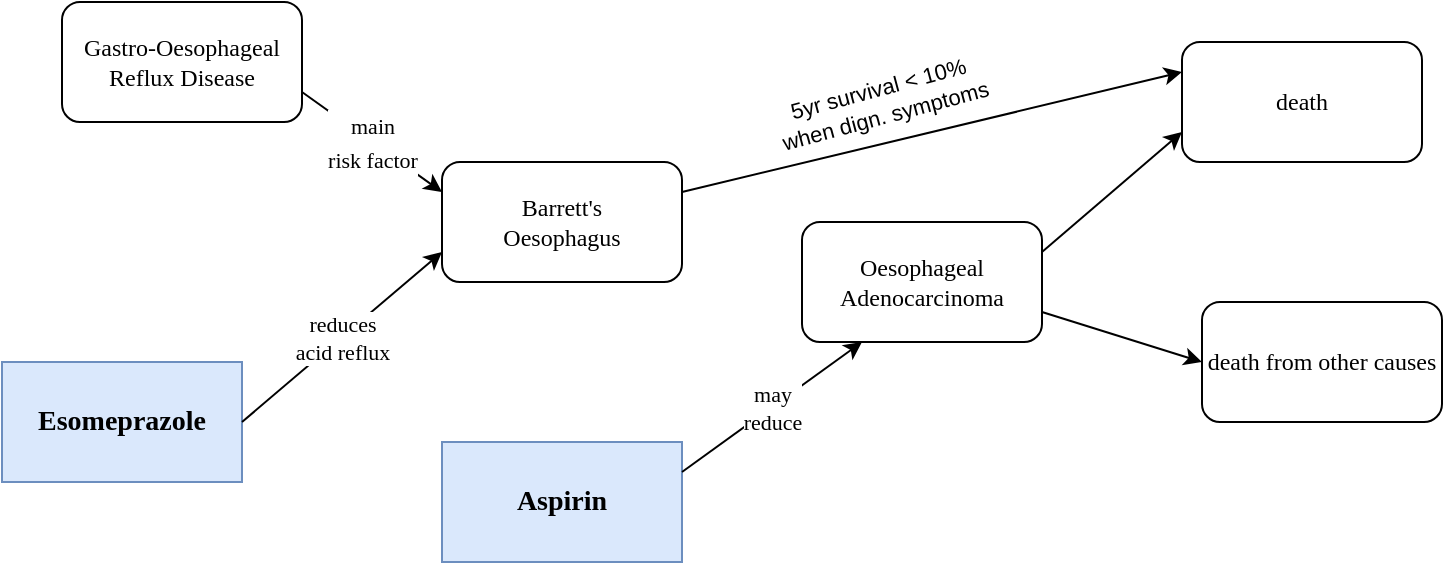 <mxfile version="20.8.20" type="github">
  <diagram name="Page-1" id="V2jNtkLzpU0wWYY4yvSr">
    <mxGraphModel dx="765" dy="542" grid="0" gridSize="10" guides="1" tooltips="1" connect="1" arrows="1" fold="1" page="0" pageScale="1" pageWidth="750" pageHeight="280" background="none" math="0" shadow="0">
      <root>
        <mxCell id="0" />
        <mxCell id="1" parent="0" />
        <mxCell id="-57a6qlOdvjmpBCnQsLR-2" value="death" style="rounded=1;whiteSpace=wrap;html=1;fontFamily=Montserrat;fontSource=https%3A%2F%2Ffonts.googleapis.com%2Fcss%3Ffamily%3DMontserrat;" vertex="1" parent="1">
          <mxGeometry x="590" y="20" width="120" height="60" as="geometry" />
        </mxCell>
        <mxCell id="-57a6qlOdvjmpBCnQsLR-3" value="death from other causes" style="rounded=1;whiteSpace=wrap;html=1;fontFamily=Montserrat;fontSource=https%3A%2F%2Ffonts.googleapis.com%2Fcss%3Ffamily%3DMontserrat;" vertex="1" parent="1">
          <mxGeometry x="600" y="150" width="120" height="60" as="geometry" />
        </mxCell>
        <mxCell id="-57a6qlOdvjmpBCnQsLR-20" style="edgeStyle=none;rounded=0;orthogonalLoop=1;jettySize=auto;html=1;exitX=1;exitY=0.25;exitDx=0;exitDy=0;entryX=0;entryY=0.25;entryDx=0;entryDy=0;fontSize=11;" edge="1" parent="1" source="-57a6qlOdvjmpBCnQsLR-4" target="-57a6qlOdvjmpBCnQsLR-2">
          <mxGeometry relative="1" as="geometry" />
        </mxCell>
        <mxCell id="-57a6qlOdvjmpBCnQsLR-4" value="Barrett&#39;s&lt;br&gt;Oesophagus" style="rounded=1;whiteSpace=wrap;html=1;fontFamily=Montserrat;fontSource=https%3A%2F%2Ffonts.googleapis.com%2Fcss%3Ffamily%3DMontserrat;" vertex="1" parent="1">
          <mxGeometry x="220" y="80" width="120" height="60" as="geometry" />
        </mxCell>
        <mxCell id="-57a6qlOdvjmpBCnQsLR-5" value="Oesophageal Adenocarcinoma" style="rounded=1;whiteSpace=wrap;html=1;fontFamily=Montserrat;fontSource=https%3A%2F%2Ffonts.googleapis.com%2Fcss%3Ffamily%3DMontserrat;" vertex="1" parent="1">
          <mxGeometry x="400" y="110" width="120" height="60" as="geometry" />
        </mxCell>
        <mxCell id="-57a6qlOdvjmpBCnQsLR-6" value="Gastro-Oesophageal&lt;br&gt;Reflux Disease" style="rounded=1;whiteSpace=wrap;html=1;fontFamily=Montserrat;fontSource=https%3A%2F%2Ffonts.googleapis.com%2Fcss%3Ffamily%3DMontserrat;" vertex="1" parent="1">
          <mxGeometry x="30" width="120" height="60" as="geometry" />
        </mxCell>
        <mxCell id="-57a6qlOdvjmpBCnQsLR-7" value="&lt;b&gt;&lt;font style=&quot;font-size: 14px;&quot;&gt;Esomeprazole&lt;/font&gt;&lt;/b&gt;" style="rounded=0;whiteSpace=wrap;html=1;fillColor=#dae8fc;strokeColor=#6c8ebf;fontFamily=Montserrat;fontSource=https%3A%2F%2Ffonts.googleapis.com%2Fcss%3Ffamily%3DMontserrat;" vertex="1" parent="1">
          <mxGeometry y="180" width="120" height="60" as="geometry" />
        </mxCell>
        <mxCell id="-57a6qlOdvjmpBCnQsLR-8" value="Aspirin" style="rounded=0;whiteSpace=wrap;html=1;fillColor=#dae8fc;strokeColor=#6c8ebf;fontSize=14;fontStyle=1;fontFamily=Montserrat;fontSource=https%3A%2F%2Ffonts.googleapis.com%2Fcss%3Ffamily%3DMontserrat;" vertex="1" parent="1">
          <mxGeometry x="220" y="220" width="120" height="60" as="geometry" />
        </mxCell>
        <mxCell id="-57a6qlOdvjmpBCnQsLR-11" value="" style="endArrow=classic;html=1;rounded=0;exitX=1;exitY=0.5;exitDx=0;exitDy=0;entryX=0;entryY=0.75;entryDx=0;entryDy=0;fontFamily=Montserrat;fontSource=https%3A%2F%2Ffonts.googleapis.com%2Fcss%3Ffamily%3DMontserrat;" edge="1" parent="1" source="-57a6qlOdvjmpBCnQsLR-7" target="-57a6qlOdvjmpBCnQsLR-4">
          <mxGeometry relative="1" as="geometry">
            <mxPoint x="610" y="190" as="sourcePoint" />
            <mxPoint x="710" y="190" as="targetPoint" />
          </mxGeometry>
        </mxCell>
        <mxCell id="-57a6qlOdvjmpBCnQsLR-12" value="reduces&lt;br&gt;acid reflux" style="edgeLabel;resizable=0;html=1;align=center;verticalAlign=middle;rounded=0;fontFamily=Montserrat;fontSource=https%3A%2F%2Ffonts.googleapis.com%2Fcss%3Ffamily%3DMontserrat;" connectable="0" vertex="1" parent="-57a6qlOdvjmpBCnQsLR-11">
          <mxGeometry relative="1" as="geometry" />
        </mxCell>
        <mxCell id="-57a6qlOdvjmpBCnQsLR-13" value="" style="endArrow=classic;html=1;rounded=0;fontSize=14;exitX=1;exitY=0.75;exitDx=0;exitDy=0;entryX=0;entryY=0.25;entryDx=0;entryDy=0;fontFamily=Montserrat;fontSource=https%3A%2F%2Ffonts.googleapis.com%2Fcss%3Ffamily%3DMontserrat;" edge="1" parent="1" source="-57a6qlOdvjmpBCnQsLR-6" target="-57a6qlOdvjmpBCnQsLR-4">
          <mxGeometry relative="1" as="geometry">
            <mxPoint x="210" y="29.5" as="sourcePoint" />
            <mxPoint x="310" y="29.5" as="targetPoint" />
          </mxGeometry>
        </mxCell>
        <mxCell id="-57a6qlOdvjmpBCnQsLR-14" value="&lt;font style=&quot;font-size: 11px;&quot;&gt;main&lt;br&gt;risk factor&lt;/font&gt;" style="edgeLabel;resizable=0;html=1;align=center;verticalAlign=middle;rounded=0;fontSize=14;fontFamily=Montserrat;fontSource=https%3A%2F%2Ffonts.googleapis.com%2Fcss%3Ffamily%3DMontserrat;" connectable="0" vertex="1" parent="-57a6qlOdvjmpBCnQsLR-13">
          <mxGeometry relative="1" as="geometry" />
        </mxCell>
        <mxCell id="-57a6qlOdvjmpBCnQsLR-16" value="" style="endArrow=classic;html=1;rounded=0;exitX=1;exitY=0.25;exitDx=0;exitDy=0;entryX=0.25;entryY=1;entryDx=0;entryDy=0;fontFamily=Montserrat;fontSource=https%3A%2F%2Ffonts.googleapis.com%2Fcss%3Ffamily%3DMontserrat;" edge="1" parent="1" source="-57a6qlOdvjmpBCnQsLR-8" target="-57a6qlOdvjmpBCnQsLR-5">
          <mxGeometry relative="1" as="geometry">
            <mxPoint x="130" y="225" as="sourcePoint" />
            <mxPoint x="230" y="140" as="targetPoint" />
          </mxGeometry>
        </mxCell>
        <mxCell id="-57a6qlOdvjmpBCnQsLR-17" value="may&lt;br&gt;reduce" style="edgeLabel;resizable=0;html=1;align=center;verticalAlign=middle;rounded=0;fontFamily=Montserrat;fontSource=https%3A%2F%2Ffonts.googleapis.com%2Fcss%3Ffamily%3DMontserrat;" connectable="0" vertex="1" parent="-57a6qlOdvjmpBCnQsLR-16">
          <mxGeometry relative="1" as="geometry" />
        </mxCell>
        <mxCell id="-57a6qlOdvjmpBCnQsLR-18" value="" style="endArrow=classic;html=1;rounded=0;fontSize=11;exitX=1;exitY=0.25;exitDx=0;exitDy=0;entryX=0;entryY=0.75;entryDx=0;entryDy=0;" edge="1" parent="1" source="-57a6qlOdvjmpBCnQsLR-5" target="-57a6qlOdvjmpBCnQsLR-2">
          <mxGeometry width="50" height="50" relative="1" as="geometry">
            <mxPoint x="640" y="200" as="sourcePoint" />
            <mxPoint x="690" y="150" as="targetPoint" />
          </mxGeometry>
        </mxCell>
        <mxCell id="-57a6qlOdvjmpBCnQsLR-19" value="" style="endArrow=classic;html=1;rounded=0;fontSize=11;exitX=1;exitY=0.75;exitDx=0;exitDy=0;entryX=0;entryY=0.5;entryDx=0;entryDy=0;" edge="1" parent="1" source="-57a6qlOdvjmpBCnQsLR-5" target="-57a6qlOdvjmpBCnQsLR-3">
          <mxGeometry width="50" height="50" relative="1" as="geometry">
            <mxPoint x="520" y="115" as="sourcePoint" />
            <mxPoint x="600" y="60" as="targetPoint" />
          </mxGeometry>
        </mxCell>
        <mxCell id="-57a6qlOdvjmpBCnQsLR-22" value="5yr survival &amp;lt; 10% when dign. symptoms" style="text;html=1;strokeColor=none;fillColor=none;align=center;verticalAlign=middle;whiteSpace=wrap;rounded=0;fontSize=11;rotation=-15;" vertex="1" parent="1">
          <mxGeometry x="380" y="35" width="120" height="30" as="geometry" />
        </mxCell>
      </root>
    </mxGraphModel>
  </diagram>
</mxfile>
